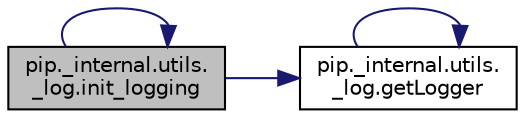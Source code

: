 digraph "pip._internal.utils._log.init_logging"
{
 // LATEX_PDF_SIZE
  edge [fontname="Helvetica",fontsize="10",labelfontname="Helvetica",labelfontsize="10"];
  node [fontname="Helvetica",fontsize="10",shape=record];
  rankdir="LR";
  Node1 [label="pip._internal.utils.\l_log.init_logging",height=0.2,width=0.4,color="black", fillcolor="grey75", style="filled", fontcolor="black",tooltip=" "];
  Node1 -> Node2 [color="midnightblue",fontsize="10",style="solid",fontname="Helvetica"];
  Node2 [label="pip._internal.utils.\l_log.getLogger",height=0.2,width=0.4,color="black", fillcolor="white", style="filled",URL="$d7/d3b/namespacepip_1_1__internal_1_1utils_1_1__log.html#a93a1c14145db71e250d847bd2bbe45fa",tooltip=" "];
  Node2 -> Node2 [color="midnightblue",fontsize="10",style="solid",fontname="Helvetica"];
  Node1 -> Node1 [color="midnightblue",fontsize="10",style="solid",fontname="Helvetica"];
}
